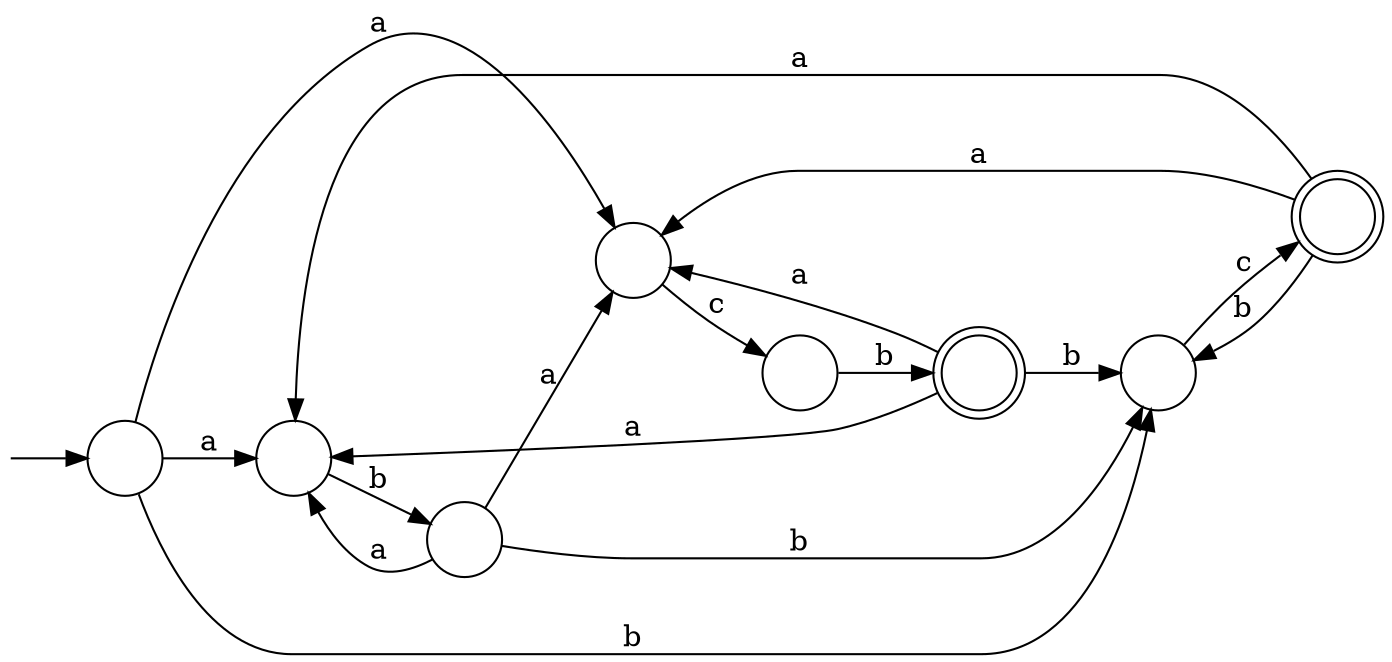 digraph G {
  rankdir=LR;
  n__ [label="" shape=none width=.0];
  0 [shape=circle label=""];
  1 [shape=circle label=""];
  2 [shape=circle label=""];
  3 [shape=circle label=""];
  4 [shape=doublecircle label=""];
  5 [shape=circle label=""];
  6 [shape=circle label=""];
  7 [shape=doublecircle label=""];
  n__ -> 0;
  0 -> 1 [label="a"];
  0 -> 5 [label="a"];
  2 -> 1 [label="a"];
  2 -> 5 [label="a"];
  4 -> 1 [label="a"];
  4 -> 5 [label="a"];
  7 -> 1 [label="a"];
  7 -> 5 [label="a"];
  0 -> 3 [label="b"];
  1 -> 2 [label="b"];
  2 -> 3 [label="b"];
  4 -> 3 [label="b"];
  6 -> 7 [label="b"];
  7 -> 3 [label="b"];
  3 -> 4 [label="c"];
  5 -> 6 [label="c"];
}

